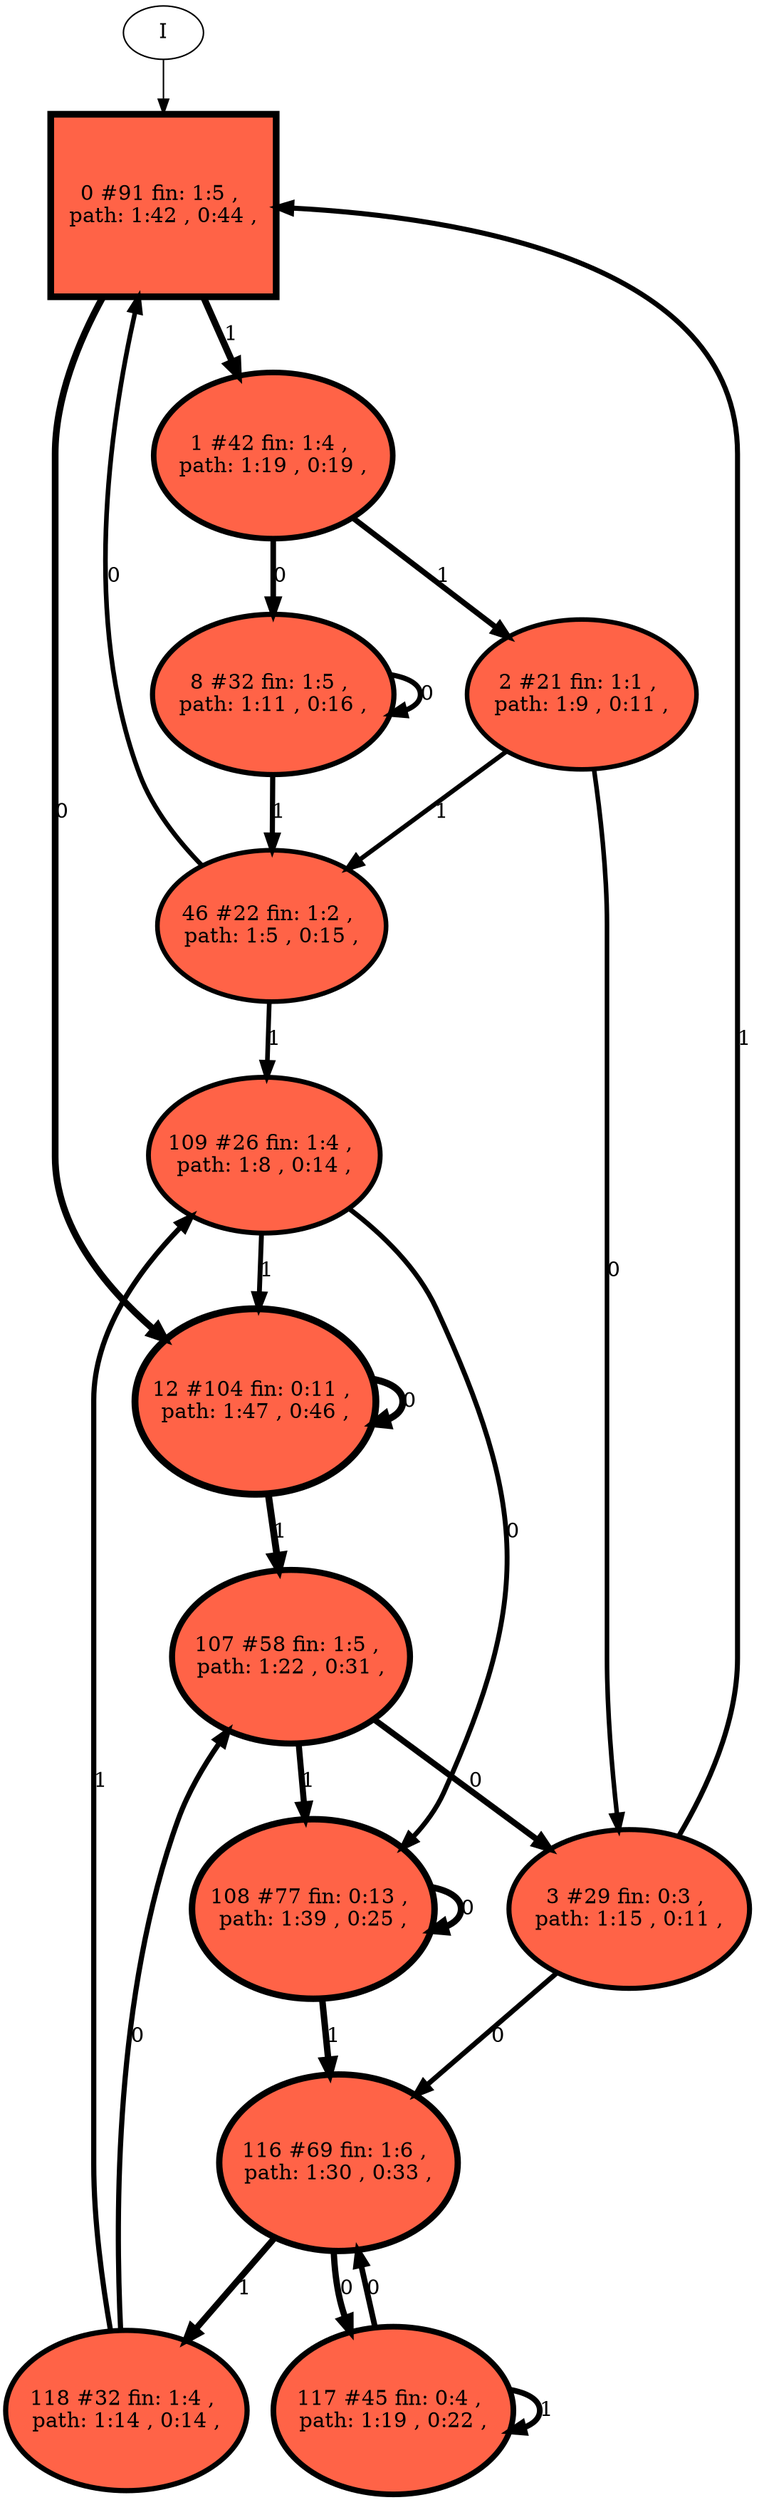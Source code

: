 // produced with flexfringe // 
digraph DFA {
	0 [label="root" shape=box];
		I -> 0;
	0 [ label="0 #91 fin: 1:5 , 
 path: 1:42 , 0:44 , " , style=filled, fillcolor="tomato", width=1.7087, height=1.7087, penwidth=4.52179];
		0 -> 1 [label="1 " , penwidth=4.52179 ];
		0 -> 12 [label="0 " , penwidth=4.52179 ];
	1 [ label="1 #42 fin: 1:4 , 
 path: 1:19 , 0:19 , " , style=filled, fillcolor="tomato", width=1.5605, height=1.5605, penwidth=3.7612];
		1 -> 2 [label="1 " , penwidth=3.7612 ];
		1 -> 8 [label="0 " , penwidth=3.7612 ];
	12 [ label="12 #104 fin: 0:11 , 
 path: 1:47 , 0:46 , " , style=filled, fillcolor="tomato", width=1.73236, height=1.73236, penwidth=4.65396];
		12 -> 107 [label="1 " , penwidth=4.65396 ];
		12 -> 12 [label="0 " , penwidth=4.65396 ];
	2 [ label="2 #21 fin: 1:1 , 
 path: 1:9 , 0:11 , " , style=filled, fillcolor="tomato", width=1.4088, height=1.4088, penwidth=3.09104];
		2 -> 46 [label="1 " , penwidth=3.09104 ];
		2 -> 3 [label="0 " , penwidth=3.09104 ];
	8 [ label="8 #32 fin: 1:5 , 
 path: 1:11 , 0:16 , " , style=filled, fillcolor="tomato", width=1.5033, height=1.5033, penwidth=3.49651];
		8 -> 46 [label="1 " , penwidth=3.49651 ];
		8 -> 8 [label="0 " , penwidth=3.49651 ];
	107 [ label="107 #58 fin: 1:5 , 
 path: 1:22 , 0:31 , " , style=filled, fillcolor="tomato", width=1.62483, height=1.62483, penwidth=4.07754];
		107 -> 108 [label="1 " , penwidth=4.07754 ];
		107 -> 3 [label="0 " , penwidth=4.07754 ];
	46 [ label="46 #22 fin: 1:2 , 
 path: 1:5 , 0:15 , " , style=filled, fillcolor="tomato", width=1.41961, height=1.41961, penwidth=3.13549];
		46 -> 109 [label="1 " , penwidth=3.13549 ];
		46 -> 0 [label="0 " , penwidth=3.13549 ];
	3 [ label="3 #29 fin: 0:3 , 
 path: 1:15 , 0:11 , " , style=filled, fillcolor="tomato", width=1.48188, height=1.48188, penwidth=3.4012];
		3 -> 0 [label="1 " , penwidth=3.4012 ];
		3 -> 116 [label="0 " , penwidth=3.4012 ];
	108 [ label="108 #77 fin: 0:13 , 
 path: 1:39 , 0:25 , " , style=filled, fillcolor="tomato", width=1.67835, height=1.67835, penwidth=4.35671];
		108 -> 116 [label="1 " , penwidth=4.35671 ];
		108 -> 108 [label="0 " , penwidth=4.35671 ];
	109 [ label="109 #26 fin: 1:4 , 
 path: 1:8 , 0:14 , " , style=filled, fillcolor="tomato", width=1.45765, height=1.45765, penwidth=3.29584];
		109 -> 12 [label="1 " , penwidth=3.29584 ];
		109 -> 108 [label="0 " , penwidth=3.29584 ];
	116 [ label="116 #69 fin: 1:6 , 
 path: 1:30 , 0:33 , " , style=filled, fillcolor="tomato", width=1.65794, height=1.65794, penwidth=4.2485];
		116 -> 118 [label="1 " , penwidth=4.2485 ];
		116 -> 117 [label="0 " , penwidth=4.2485 ];
	118 [ label="118 #32 fin: 1:4 , 
 path: 1:14 , 0:14 , " , style=filled, fillcolor="tomato", width=1.5033, height=1.5033, penwidth=3.49651];
		118 -> 109 [label="1 " , penwidth=3.49651 ];
		118 -> 107 [label="0 " , penwidth=3.49651 ];
	117 [ label="117 #45 fin: 0:4 , 
 path: 1:19 , 0:22 , " , style=filled, fillcolor="tomato", width=1.57457, height=1.57457, penwidth=3.82864];
		117 -> 117 [label="1 " , penwidth=3.82864 ];
		117 -> 116 [label="0 " , penwidth=3.82864 ];
}
